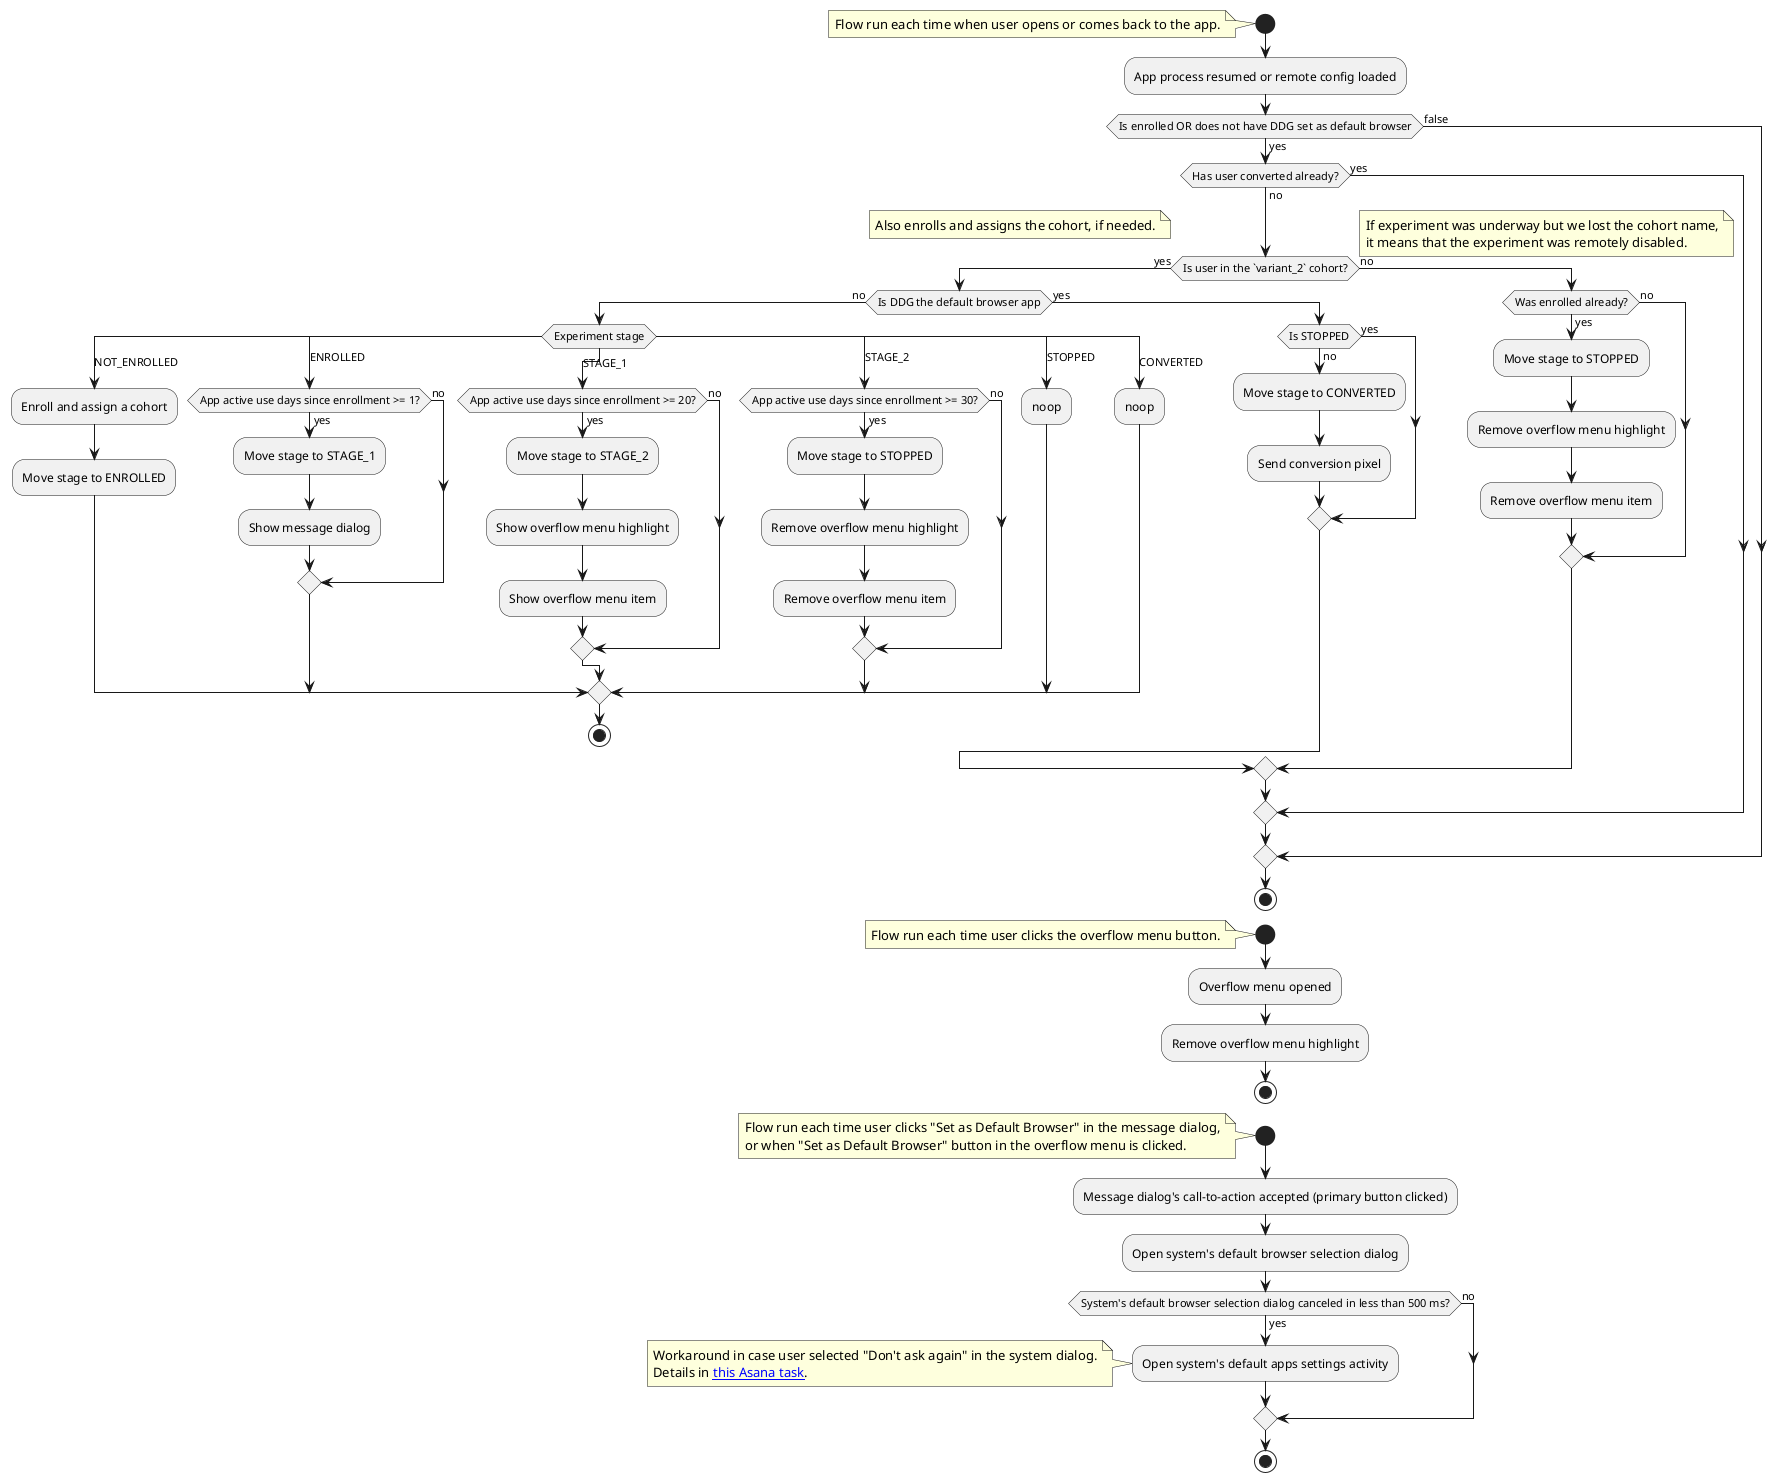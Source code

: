 @startuml
start
note
  Flow run each time when user opens or comes back to the app.
end note
:App process resumed or remote config loaded;
if (Is enrolled OR does not have DDG set as default browser) then (yes)
  if (Has user converted already?) then (no)
    if (Is user in the `variant_2` cohort?) then (yes)
      note
         Also enrolls and assigns the cohort, if needed.
      end note
      if (Is DDG the default browser app) then (no)
        switch (Experiment stage)
        case (NOT_ENROLLED)
          :Enroll and assign a cohort;
          :Move stage to ENROLLED;
        case (ENROLLED)
          if (App active use days since enrollment >= 1?) then (yes)
            :Move stage to STAGE_1;
            :Show message dialog;
          else (no)
          endif
        case (STAGE_1)
          if (App active use days since enrollment >= 20?) then (yes)
            :Move stage to STAGE_2;
            :Show overflow menu highlight;
              :Show overflow menu item;
          else (no)
          endif
        case (STAGE_2)
          if (App active use days since enrollment >= 30?) then (yes)
            :Move stage to STOPPED;
            :Remove overflow menu highlight;
            :Remove overflow menu item;
          else (no)
          endif
        case (STOPPED)
          :noop;
        case (CONVERTED)
          :noop;
        endswitch
        stop
      else (yes)
        if (Is STOPPED) is (yes) then
        else (no)
          :Move stage to CONVERTED;
          :Send conversion pixel;
        endif
      endif
    else (no)
      note right
        If experiment was underway but we lost the cohort name,
        it means that the experiment was remotely disabled.
      end note
      if (Was enrolled already?) is (yes) then
        :Move stage to STOPPED;
        :Remove overflow menu highlight;
        :Remove overflow menu item;
      else (no)
      endif
    endif
  else (yes)
    endif
else (false)
endif
stop

start
note
  Flow run each time user clicks the overflow menu button.
end note
:Overflow menu opened;
:Remove overflow menu highlight;
stop

start
note
  Flow run each time user clicks "Set as Default Browser" in the message dialog,
  or when "Set as Default Browser" button in the overflow menu is clicked.
end note
:Message dialog's call-to-action accepted (primary button clicked);
:Open system's default browser selection dialog;
if (System's default browser selection dialog canceled in less than 500 ms?) then (yes)
  :Open system's default apps settings activity;
  note
    Workaround in case user selected "Don't ask again" in the system dialog.
    Details in [[https://app.asana.com/0/0/1208996977455495/f this Asana task]].
  end note
else (no)
endif
stop

@enduml
